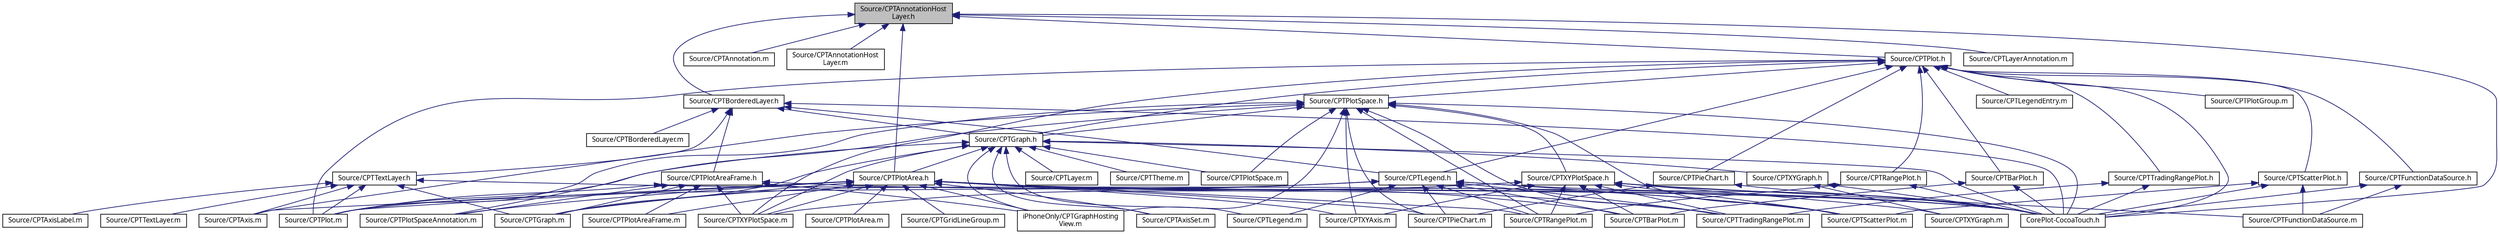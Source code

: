 digraph "Source/CPTAnnotationHostLayer.h"
{
 // LATEX_PDF_SIZE
  bgcolor="transparent";
  edge [fontname="Lucinda Grande",fontsize="10",labelfontname="Lucinda Grande",labelfontsize="10"];
  node [fontname="Lucinda Grande",fontsize="10",shape=record];
  Node1 [label="Source/CPTAnnotationHost\lLayer.h",height=0.2,width=0.4,color="black", fillcolor="grey75", style="filled", fontcolor="black",tooltip=" "];
  Node1 -> Node2 [dir="back",color="midnightblue",fontsize="10",style="solid",fontname="Lucinda Grande"];
  Node2 [label="CorePlot-CocoaTouch.h",height=0.2,width=0.4,color="black",URL="$_core_plot-_cocoa_touch_8h.html",tooltip=" "];
  Node1 -> Node3 [dir="back",color="midnightblue",fontsize="10",style="solid",fontname="Lucinda Grande"];
  Node3 [label="Source/CPTAnnotation.m",height=0.2,width=0.4,color="black",URL="$_c_p_t_annotation_8m.html",tooltip=" "];
  Node1 -> Node4 [dir="back",color="midnightblue",fontsize="10",style="solid",fontname="Lucinda Grande"];
  Node4 [label="Source/CPTAnnotationHost\lLayer.m",height=0.2,width=0.4,color="black",URL="$_c_p_t_annotation_host_layer_8m.html",tooltip=" "];
  Node1 -> Node5 [dir="back",color="midnightblue",fontsize="10",style="solid",fontname="Lucinda Grande"];
  Node5 [label="Source/CPTBorderedLayer.h",height=0.2,width=0.4,color="black",URL="$_c_p_t_bordered_layer_8h.html",tooltip=" "];
  Node5 -> Node2 [dir="back",color="midnightblue",fontsize="10",style="solid",fontname="Lucinda Grande"];
  Node5 -> Node6 [dir="back",color="midnightblue",fontsize="10",style="solid",fontname="Lucinda Grande"];
  Node6 [label="Source/CPTGraph.h",height=0.2,width=0.4,color="black",URL="$_c_p_t_graph_8h.html",tooltip=" "];
  Node6 -> Node2 [dir="back",color="midnightblue",fontsize="10",style="solid",fontname="Lucinda Grande"];
  Node6 -> Node7 [dir="back",color="midnightblue",fontsize="10",style="solid",fontname="Lucinda Grande"];
  Node7 [label="Source/CPTPlotArea.h",height=0.2,width=0.4,color="black",URL="$_c_p_t_plot_area_8h.html",tooltip=" "];
  Node7 -> Node2 [dir="back",color="midnightblue",fontsize="10",style="solid",fontname="Lucinda Grande"];
  Node7 -> Node8 [dir="back",color="midnightblue",fontsize="10",style="solid",fontname="Lucinda Grande"];
  Node8 [label="Source/CPTAxis.m",height=0.2,width=0.4,color="black",URL="$_c_p_t_axis_8m.html",tooltip=" "];
  Node7 -> Node9 [dir="back",color="midnightblue",fontsize="10",style="solid",fontname="Lucinda Grande"];
  Node9 [label="Source/CPTAxisSet.m",height=0.2,width=0.4,color="black",URL="$_c_p_t_axis_set_8m.html",tooltip=" "];
  Node7 -> Node10 [dir="back",color="midnightblue",fontsize="10",style="solid",fontname="Lucinda Grande"];
  Node10 [label="Source/CPTBarPlot.m",height=0.2,width=0.4,color="black",URL="$_c_p_t_bar_plot_8m.html",tooltip=" "];
  Node7 -> Node11 [dir="back",color="midnightblue",fontsize="10",style="solid",fontname="Lucinda Grande"];
  Node11 [label="Source/CPTGraph.m",height=0.2,width=0.4,color="black",URL="$_c_p_t_graph_8m.html",tooltip=" "];
  Node7 -> Node12 [dir="back",color="midnightblue",fontsize="10",style="solid",fontname="Lucinda Grande"];
  Node12 [label="Source/CPTGridLineGroup.m",height=0.2,width=0.4,color="black",URL="$_c_p_t_grid_line_group_8m.html",tooltip=" "];
  Node7 -> Node13 [dir="back",color="midnightblue",fontsize="10",style="solid",fontname="Lucinda Grande"];
  Node13 [label="Source/CPTPieChart.m",height=0.2,width=0.4,color="black",URL="$_c_p_t_pie_chart_8m.html",tooltip=" "];
  Node7 -> Node14 [dir="back",color="midnightblue",fontsize="10",style="solid",fontname="Lucinda Grande"];
  Node14 [label="Source/CPTPlot.m",height=0.2,width=0.4,color="black",URL="$_c_p_t_plot_8m.html",tooltip=" "];
  Node7 -> Node15 [dir="back",color="midnightblue",fontsize="10",style="solid",fontname="Lucinda Grande"];
  Node15 [label="Source/CPTPlotArea.m",height=0.2,width=0.4,color="black",URL="$_c_p_t_plot_area_8m.html",tooltip=" "];
  Node7 -> Node16 [dir="back",color="midnightblue",fontsize="10",style="solid",fontname="Lucinda Grande"];
  Node16 [label="Source/CPTPlotAreaFrame.m",height=0.2,width=0.4,color="black",URL="$_c_p_t_plot_area_frame_8m.html",tooltip=" "];
  Node7 -> Node17 [dir="back",color="midnightblue",fontsize="10",style="solid",fontname="Lucinda Grande"];
  Node17 [label="Source/CPTPlotSpaceAnnotation.m",height=0.2,width=0.4,color="black",URL="$_c_p_t_plot_space_annotation_8m.html",tooltip=" "];
  Node7 -> Node18 [dir="back",color="midnightblue",fontsize="10",style="solid",fontname="Lucinda Grande"];
  Node18 [label="Source/CPTRangePlot.m",height=0.2,width=0.4,color="black",URL="$_c_p_t_range_plot_8m.html",tooltip=" "];
  Node7 -> Node19 [dir="back",color="midnightblue",fontsize="10",style="solid",fontname="Lucinda Grande"];
  Node19 [label="Source/CPTScatterPlot.m",height=0.2,width=0.4,color="black",URL="$_c_p_t_scatter_plot_8m.html",tooltip=" "];
  Node7 -> Node20 [dir="back",color="midnightblue",fontsize="10",style="solid",fontname="Lucinda Grande"];
  Node20 [label="Source/CPTTradingRangePlot.m",height=0.2,width=0.4,color="black",URL="$_c_p_t_trading_range_plot_8m.html",tooltip=" "];
  Node7 -> Node21 [dir="back",color="midnightblue",fontsize="10",style="solid",fontname="Lucinda Grande"];
  Node21 [label="Source/CPTXYAxis.m",height=0.2,width=0.4,color="black",URL="$_c_p_t_x_y_axis_8m.html",tooltip=" "];
  Node7 -> Node22 [dir="back",color="midnightblue",fontsize="10",style="solid",fontname="Lucinda Grande"];
  Node22 [label="Source/CPTXYPlotSpace.m",height=0.2,width=0.4,color="black",URL="$_c_p_t_x_y_plot_space_8m.html",tooltip=" "];
  Node7 -> Node23 [dir="back",color="midnightblue",fontsize="10",style="solid",fontname="Lucinda Grande"];
  Node23 [label="iPhoneOnly/CPTGraphHosting\lView.m",height=0.2,width=0.4,color="black",URL="$_c_p_t_graph_hosting_view_8m.html",tooltip=" "];
  Node6 -> Node9 [dir="back",color="midnightblue",fontsize="10",style="solid",fontname="Lucinda Grande"];
  Node6 -> Node11 [dir="back",color="midnightblue",fontsize="10",style="solid",fontname="Lucinda Grande"];
  Node6 -> Node24 [dir="back",color="midnightblue",fontsize="10",style="solid",fontname="Lucinda Grande"];
  Node24 [label="Source/CPTLayer.m",height=0.2,width=0.4,color="black",URL="$_c_p_t_layer_8m.html",tooltip=" "];
  Node6 -> Node25 [dir="back",color="midnightblue",fontsize="10",style="solid",fontname="Lucinda Grande"];
  Node25 [label="Source/CPTLegend.m",height=0.2,width=0.4,color="black",URL="$_c_p_t_legend_8m.html",tooltip=" "];
  Node6 -> Node14 [dir="back",color="midnightblue",fontsize="10",style="solid",fontname="Lucinda Grande"];
  Node6 -> Node26 [dir="back",color="midnightblue",fontsize="10",style="solid",fontname="Lucinda Grande"];
  Node26 [label="Source/CPTPlotSpace.m",height=0.2,width=0.4,color="black",URL="$_c_p_t_plot_space_8m.html",tooltip=" "];
  Node6 -> Node27 [dir="back",color="midnightblue",fontsize="10",style="solid",fontname="Lucinda Grande"];
  Node27 [label="Source/CPTTheme.m",height=0.2,width=0.4,color="black",URL="$_c_p_t_theme_8m.html",tooltip=" "];
  Node6 -> Node28 [dir="back",color="midnightblue",fontsize="10",style="solid",fontname="Lucinda Grande"];
  Node28 [label="Source/CPTXYGraph.h",height=0.2,width=0.4,color="black",URL="$_c_p_t_x_y_graph_8h.html",tooltip=" "];
  Node28 -> Node2 [dir="back",color="midnightblue",fontsize="10",style="solid",fontname="Lucinda Grande"];
  Node28 -> Node29 [dir="back",color="midnightblue",fontsize="10",style="solid",fontname="Lucinda Grande"];
  Node29 [label="Source/CPTXYGraph.m",height=0.2,width=0.4,color="black",URL="$_c_p_t_x_y_graph_8m.html",tooltip=" "];
  Node6 -> Node22 [dir="back",color="midnightblue",fontsize="10",style="solid",fontname="Lucinda Grande"];
  Node6 -> Node23 [dir="back",color="midnightblue",fontsize="10",style="solid",fontname="Lucinda Grande"];
  Node5 -> Node30 [dir="back",color="midnightblue",fontsize="10",style="solid",fontname="Lucinda Grande"];
  Node30 [label="Source/CPTBorderedLayer.m",height=0.2,width=0.4,color="black",URL="$_c_p_t_bordered_layer_8m.html",tooltip=" "];
  Node5 -> Node31 [dir="back",color="midnightblue",fontsize="10",style="solid",fontname="Lucinda Grande"];
  Node31 [label="Source/CPTLegend.h",height=0.2,width=0.4,color="black",URL="$_c_p_t_legend_8h.html",tooltip=" "];
  Node31 -> Node2 [dir="back",color="midnightblue",fontsize="10",style="solid",fontname="Lucinda Grande"];
  Node31 -> Node10 [dir="back",color="midnightblue",fontsize="10",style="solid",fontname="Lucinda Grande"];
  Node31 -> Node11 [dir="back",color="midnightblue",fontsize="10",style="solid",fontname="Lucinda Grande"];
  Node31 -> Node25 [dir="back",color="midnightblue",fontsize="10",style="solid",fontname="Lucinda Grande"];
  Node31 -> Node13 [dir="back",color="midnightblue",fontsize="10",style="solid",fontname="Lucinda Grande"];
  Node31 -> Node14 [dir="back",color="midnightblue",fontsize="10",style="solid",fontname="Lucinda Grande"];
  Node31 -> Node18 [dir="back",color="midnightblue",fontsize="10",style="solid",fontname="Lucinda Grande"];
  Node31 -> Node19 [dir="back",color="midnightblue",fontsize="10",style="solid",fontname="Lucinda Grande"];
  Node31 -> Node20 [dir="back",color="midnightblue",fontsize="10",style="solid",fontname="Lucinda Grande"];
  Node5 -> Node32 [dir="back",color="midnightblue",fontsize="10",style="solid",fontname="Lucinda Grande"];
  Node32 [label="Source/CPTPlotAreaFrame.h",height=0.2,width=0.4,color="black",URL="$_c_p_t_plot_area_frame_8h.html",tooltip=" "];
  Node32 -> Node2 [dir="back",color="midnightblue",fontsize="10",style="solid",fontname="Lucinda Grande"];
  Node32 -> Node11 [dir="back",color="midnightblue",fontsize="10",style="solid",fontname="Lucinda Grande"];
  Node32 -> Node14 [dir="back",color="midnightblue",fontsize="10",style="solid",fontname="Lucinda Grande"];
  Node32 -> Node16 [dir="back",color="midnightblue",fontsize="10",style="solid",fontname="Lucinda Grande"];
  Node32 -> Node17 [dir="back",color="midnightblue",fontsize="10",style="solid",fontname="Lucinda Grande"];
  Node32 -> Node22 [dir="back",color="midnightblue",fontsize="10",style="solid",fontname="Lucinda Grande"];
  Node32 -> Node23 [dir="back",color="midnightblue",fontsize="10",style="solid",fontname="Lucinda Grande"];
  Node5 -> Node33 [dir="back",color="midnightblue",fontsize="10",style="solid",fontname="Lucinda Grande"];
  Node33 [label="Source/CPTTextLayer.h",height=0.2,width=0.4,color="black",URL="$_c_p_t_text_layer_8h.html",tooltip=" "];
  Node33 -> Node2 [dir="back",color="midnightblue",fontsize="10",style="solid",fontname="Lucinda Grande"];
  Node33 -> Node8 [dir="back",color="midnightblue",fontsize="10",style="solid",fontname="Lucinda Grande"];
  Node33 -> Node34 [dir="back",color="midnightblue",fontsize="10",style="solid",fontname="Lucinda Grande"];
  Node34 [label="Source/CPTAxisLabel.m",height=0.2,width=0.4,color="black",URL="$_c_p_t_axis_label_8m.html",tooltip=" "];
  Node33 -> Node11 [dir="back",color="midnightblue",fontsize="10",style="solid",fontname="Lucinda Grande"];
  Node33 -> Node14 [dir="back",color="midnightblue",fontsize="10",style="solid",fontname="Lucinda Grande"];
  Node33 -> Node35 [dir="back",color="midnightblue",fontsize="10",style="solid",fontname="Lucinda Grande"];
  Node35 [label="Source/CPTTextLayer.m",height=0.2,width=0.4,color="black",URL="$_c_p_t_text_layer_8m.html",tooltip=" "];
  Node1 -> Node36 [dir="back",color="midnightblue",fontsize="10",style="solid",fontname="Lucinda Grande"];
  Node36 [label="Source/CPTLayerAnnotation.m",height=0.2,width=0.4,color="black",URL="$_c_p_t_layer_annotation_8m.html",tooltip=" "];
  Node1 -> Node37 [dir="back",color="midnightblue",fontsize="10",style="solid",fontname="Lucinda Grande"];
  Node37 [label="Source/CPTPlot.h",height=0.2,width=0.4,color="black",URL="$_c_p_t_plot_8h.html",tooltip=" "];
  Node37 -> Node2 [dir="back",color="midnightblue",fontsize="10",style="solid",fontname="Lucinda Grande"];
  Node37 -> Node6 [dir="back",color="midnightblue",fontsize="10",style="solid",fontname="Lucinda Grande"];
  Node37 -> Node38 [dir="back",color="midnightblue",fontsize="10",style="solid",fontname="Lucinda Grande"];
  Node38 [label="Source/CPTPlotSpace.h",height=0.2,width=0.4,color="black",URL="$_c_p_t_plot_space_8h.html",tooltip=" "];
  Node38 -> Node2 [dir="back",color="midnightblue",fontsize="10",style="solid",fontname="Lucinda Grande"];
  Node38 -> Node6 [dir="back",color="midnightblue",fontsize="10",style="solid",fontname="Lucinda Grande"];
  Node38 -> Node8 [dir="back",color="midnightblue",fontsize="10",style="solid",fontname="Lucinda Grande"];
  Node38 -> Node39 [dir="back",color="midnightblue",fontsize="10",style="solid",fontname="Lucinda Grande"];
  Node39 [label="Source/CPTXYPlotSpace.h",height=0.2,width=0.4,color="black",URL="$_c_p_t_x_y_plot_space_8h.html",tooltip=" "];
  Node39 -> Node2 [dir="back",color="midnightblue",fontsize="10",style="solid",fontname="Lucinda Grande"];
  Node39 -> Node10 [dir="back",color="midnightblue",fontsize="10",style="solid",fontname="Lucinda Grande"];
  Node39 -> Node40 [dir="back",color="midnightblue",fontsize="10",style="solid",fontname="Lucinda Grande"];
  Node40 [label="Source/CPTFunctionDataSource.m",height=0.2,width=0.4,color="black",URL="$_c_p_t_function_data_source_8m.html",tooltip=" "];
  Node39 -> Node18 [dir="back",color="midnightblue",fontsize="10",style="solid",fontname="Lucinda Grande"];
  Node39 -> Node19 [dir="back",color="midnightblue",fontsize="10",style="solid",fontname="Lucinda Grande"];
  Node39 -> Node20 [dir="back",color="midnightblue",fontsize="10",style="solid",fontname="Lucinda Grande"];
  Node39 -> Node21 [dir="back",color="midnightblue",fontsize="10",style="solid",fontname="Lucinda Grande"];
  Node39 -> Node29 [dir="back",color="midnightblue",fontsize="10",style="solid",fontname="Lucinda Grande"];
  Node39 -> Node22 [dir="back",color="midnightblue",fontsize="10",style="solid",fontname="Lucinda Grande"];
  Node38 -> Node13 [dir="back",color="midnightblue",fontsize="10",style="solid",fontname="Lucinda Grande"];
  Node38 -> Node14 [dir="back",color="midnightblue",fontsize="10",style="solid",fontname="Lucinda Grande"];
  Node38 -> Node26 [dir="back",color="midnightblue",fontsize="10",style="solid",fontname="Lucinda Grande"];
  Node38 -> Node17 [dir="back",color="midnightblue",fontsize="10",style="solid",fontname="Lucinda Grande"];
  Node38 -> Node18 [dir="back",color="midnightblue",fontsize="10",style="solid",fontname="Lucinda Grande"];
  Node38 -> Node19 [dir="back",color="midnightblue",fontsize="10",style="solid",fontname="Lucinda Grande"];
  Node38 -> Node20 [dir="back",color="midnightblue",fontsize="10",style="solid",fontname="Lucinda Grande"];
  Node38 -> Node21 [dir="back",color="midnightblue",fontsize="10",style="solid",fontname="Lucinda Grande"];
  Node38 -> Node23 [dir="back",color="midnightblue",fontsize="10",style="solid",fontname="Lucinda Grande"];
  Node37 -> Node41 [dir="back",color="midnightblue",fontsize="10",style="solid",fontname="Lucinda Grande"];
  Node41 [label="Source/CPTBarPlot.h",height=0.2,width=0.4,color="black",URL="$_c_p_t_bar_plot_8h.html",tooltip=" "];
  Node41 -> Node2 [dir="back",color="midnightblue",fontsize="10",style="solid",fontname="Lucinda Grande"];
  Node41 -> Node10 [dir="back",color="midnightblue",fontsize="10",style="solid",fontname="Lucinda Grande"];
  Node37 -> Node31 [dir="back",color="midnightblue",fontsize="10",style="solid",fontname="Lucinda Grande"];
  Node37 -> Node42 [dir="back",color="midnightblue",fontsize="10",style="solid",fontname="Lucinda Grande"];
  Node42 [label="Source/CPTFunctionDataSource.h",height=0.2,width=0.4,color="black",URL="$_c_p_t_function_data_source_8h.html",tooltip=" "];
  Node42 -> Node2 [dir="back",color="midnightblue",fontsize="10",style="solid",fontname="Lucinda Grande"];
  Node42 -> Node40 [dir="back",color="midnightblue",fontsize="10",style="solid",fontname="Lucinda Grande"];
  Node37 -> Node43 [dir="back",color="midnightblue",fontsize="10",style="solid",fontname="Lucinda Grande"];
  Node43 [label="Source/CPTScatterPlot.h",height=0.2,width=0.4,color="black",URL="$_c_p_t_scatter_plot_8h.html",tooltip=" "];
  Node43 -> Node2 [dir="back",color="midnightblue",fontsize="10",style="solid",fontname="Lucinda Grande"];
  Node43 -> Node40 [dir="back",color="midnightblue",fontsize="10",style="solid",fontname="Lucinda Grande"];
  Node43 -> Node19 [dir="back",color="midnightblue",fontsize="10",style="solid",fontname="Lucinda Grande"];
  Node37 -> Node44 [dir="back",color="midnightblue",fontsize="10",style="solid",fontname="Lucinda Grande"];
  Node44 [label="Source/CPTLegendEntry.m",height=0.2,width=0.4,color="black",URL="$_c_p_t_legend_entry_8m.html",tooltip=" "];
  Node37 -> Node45 [dir="back",color="midnightblue",fontsize="10",style="solid",fontname="Lucinda Grande"];
  Node45 [label="Source/CPTPieChart.h",height=0.2,width=0.4,color="black",URL="$_c_p_t_pie_chart_8h.html",tooltip=" "];
  Node45 -> Node2 [dir="back",color="midnightblue",fontsize="10",style="solid",fontname="Lucinda Grande"];
  Node45 -> Node13 [dir="back",color="midnightblue",fontsize="10",style="solid",fontname="Lucinda Grande"];
  Node37 -> Node14 [dir="back",color="midnightblue",fontsize="10",style="solid",fontname="Lucinda Grande"];
  Node37 -> Node46 [dir="back",color="midnightblue",fontsize="10",style="solid",fontname="Lucinda Grande"];
  Node46 [label="Source/CPTPlotGroup.m",height=0.2,width=0.4,color="black",URL="$_c_p_t_plot_group_8m.html",tooltip=" "];
  Node37 -> Node47 [dir="back",color="midnightblue",fontsize="10",style="solid",fontname="Lucinda Grande"];
  Node47 [label="Source/CPTRangePlot.h",height=0.2,width=0.4,color="black",URL="$_c_p_t_range_plot_8h.html",tooltip=" "];
  Node47 -> Node2 [dir="back",color="midnightblue",fontsize="10",style="solid",fontname="Lucinda Grande"];
  Node47 -> Node18 [dir="back",color="midnightblue",fontsize="10",style="solid",fontname="Lucinda Grande"];
  Node37 -> Node48 [dir="back",color="midnightblue",fontsize="10",style="solid",fontname="Lucinda Grande"];
  Node48 [label="Source/CPTTradingRangePlot.h",height=0.2,width=0.4,color="black",URL="$_c_p_t_trading_range_plot_8h.html",tooltip=" "];
  Node48 -> Node2 [dir="back",color="midnightblue",fontsize="10",style="solid",fontname="Lucinda Grande"];
  Node48 -> Node20 [dir="back",color="midnightblue",fontsize="10",style="solid",fontname="Lucinda Grande"];
  Node37 -> Node22 [dir="back",color="midnightblue",fontsize="10",style="solid",fontname="Lucinda Grande"];
  Node1 -> Node7 [dir="back",color="midnightblue",fontsize="10",style="solid",fontname="Lucinda Grande"];
}

